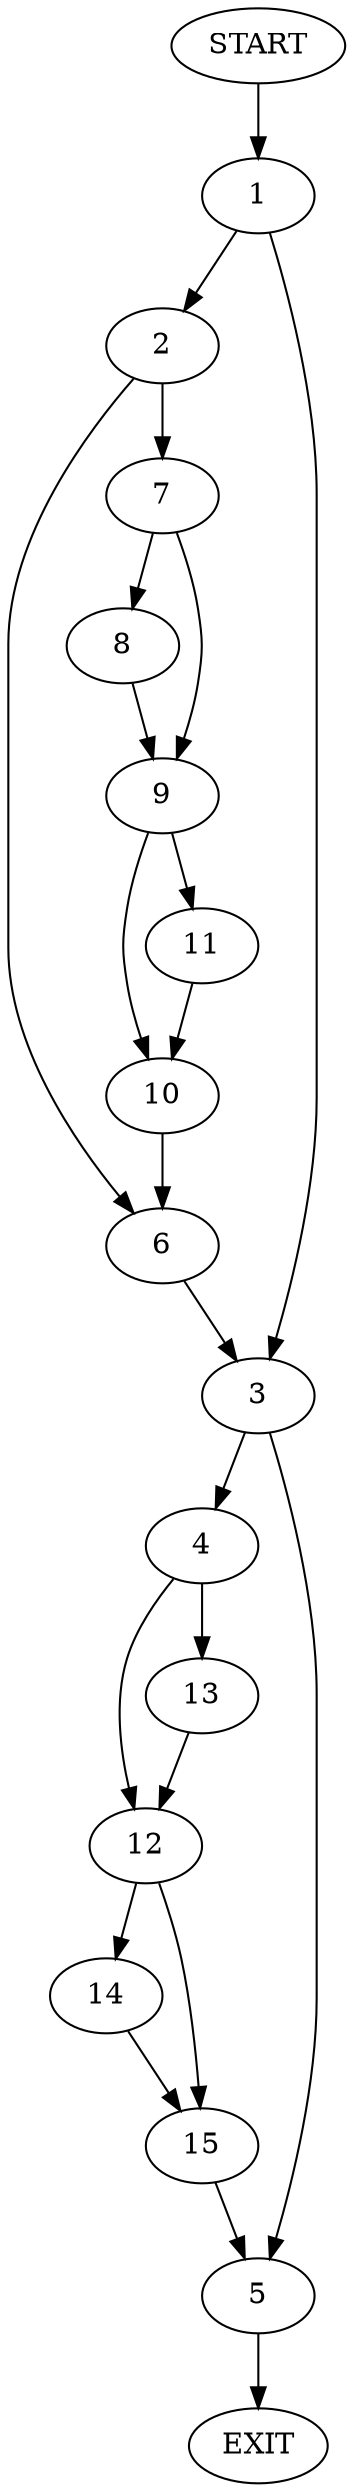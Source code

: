 digraph {
0 [label="START"]
16 [label="EXIT"]
0 -> 1
1 -> 2
1 -> 3
3 -> 4
3 -> 5
2 -> 6
2 -> 7
6 -> 3
7 -> 8
7 -> 9
8 -> 9
9 -> 10
9 -> 11
10 -> 6
11 -> 10
4 -> 12
4 -> 13
5 -> 16
13 -> 12
12 -> 14
12 -> 15
15 -> 5
14 -> 15
}
